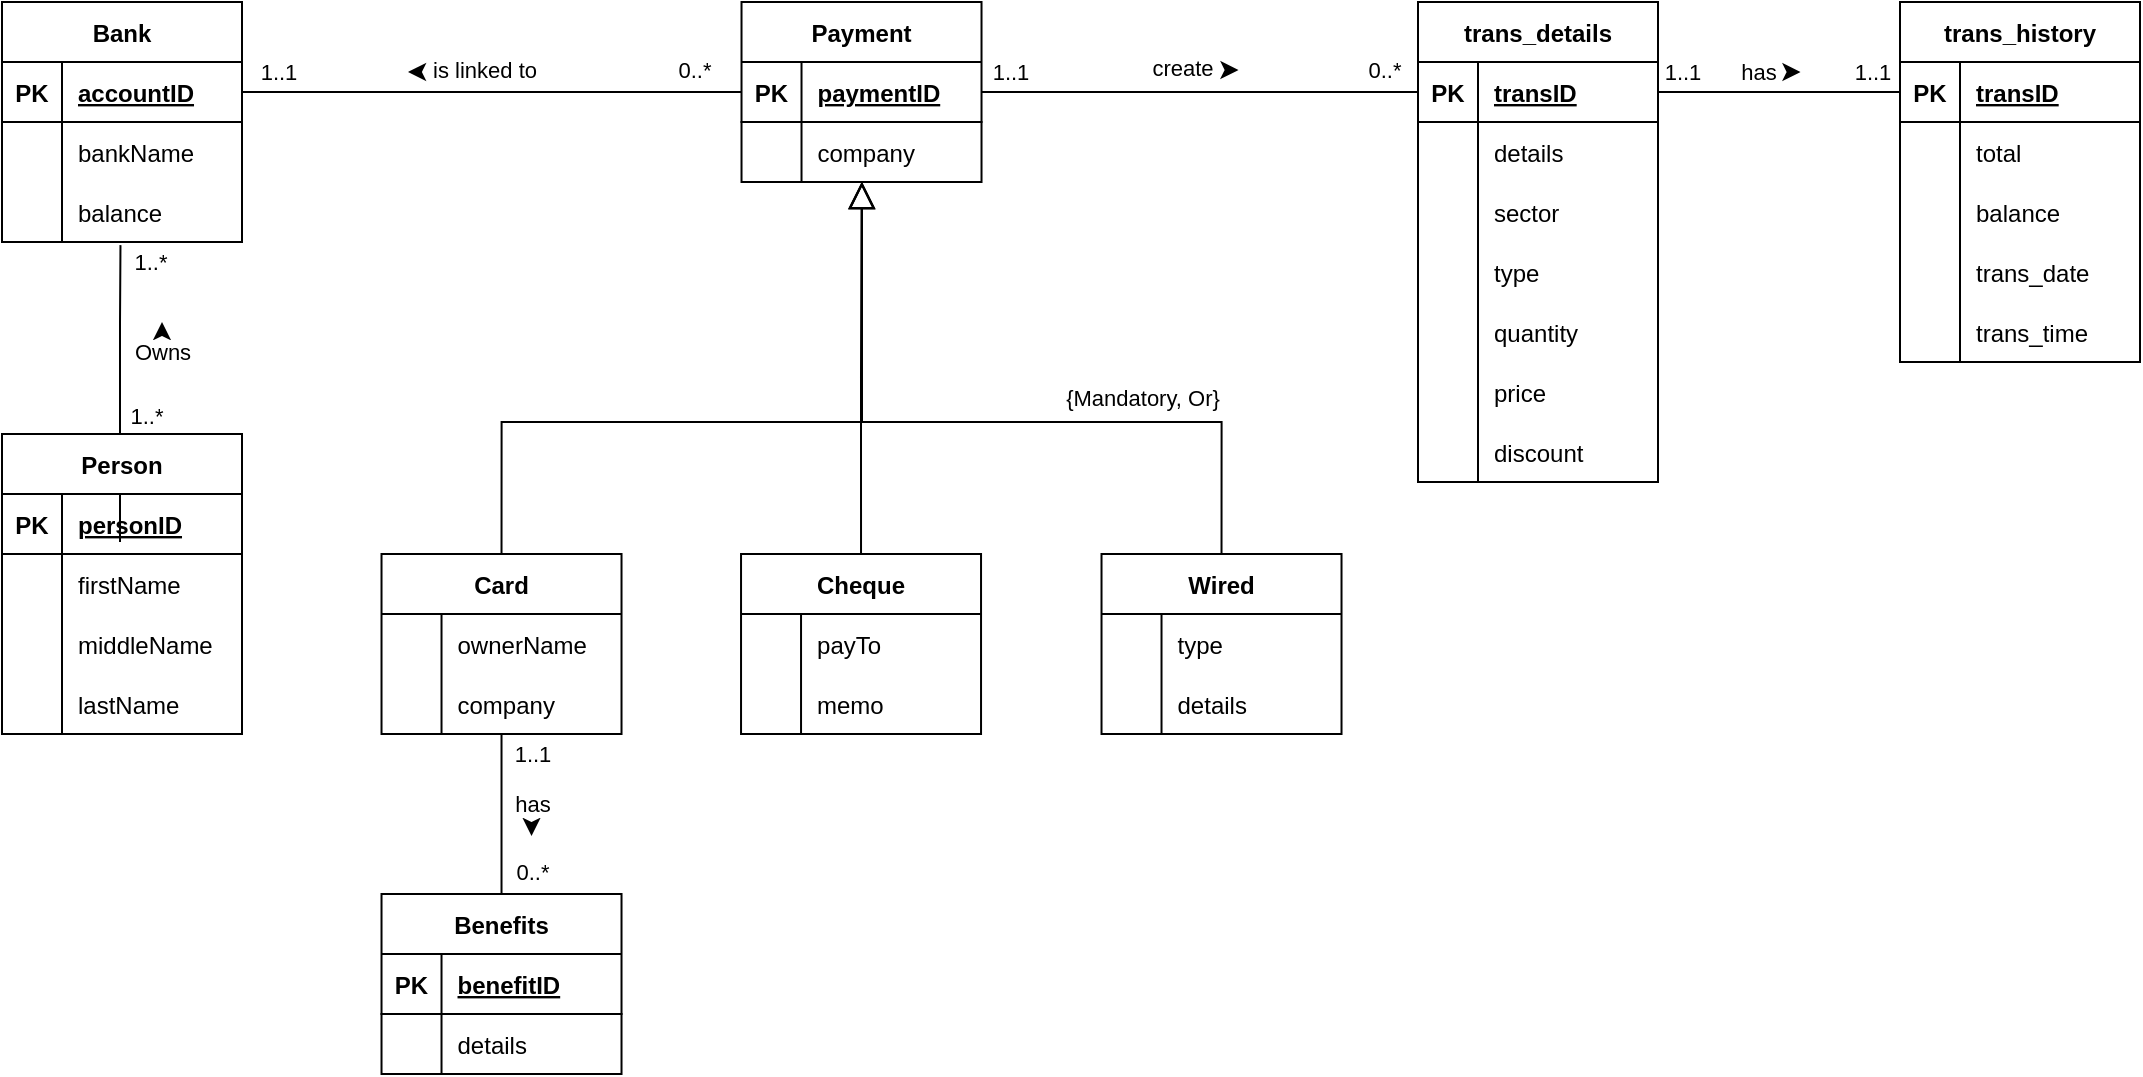 <mxfile version="17.1.3" type="github">
  <diagram id="Nlmq6yQDBUrC6AQjlyxF" name="Page-1">
    <mxGraphModel dx="863" dy="595" grid="1" gridSize="10" guides="1" tooltips="1" connect="1" arrows="1" fold="1" page="1" pageScale="1" pageWidth="1100" pageHeight="850" math="0" shadow="0">
      <root>
        <mxCell id="0" />
        <mxCell id="1" parent="0" />
        <mxCell id="BHj2Xlx6Hw89sGyenOAb-29" style="edgeStyle=orthogonalEdgeStyle;rounded=0;orthogonalLoop=1;jettySize=auto;html=1;entryX=0.502;entryY=1.052;entryDx=0;entryDy=0;endArrow=none;endFill=0;entryPerimeter=0;" edge="1" parent="1">
          <mxGeometry relative="1" as="geometry">
            <mxPoint x="119" y="330.0" as="sourcePoint" />
            <mxPoint x="119.24" y="181.56" as="targetPoint" />
            <Array as="points">
              <mxPoint x="119" y="220" />
              <mxPoint x="119" y="220" />
            </Array>
          </mxGeometry>
        </mxCell>
        <mxCell id="BHj2Xlx6Hw89sGyenOAb-33" value="1..*" style="edgeLabel;html=1;align=center;verticalAlign=middle;resizable=0;points=[];" vertex="1" connectable="0" parent="BHj2Xlx6Hw89sGyenOAb-29">
          <mxGeometry x="0.83" y="1" relative="1" as="geometry">
            <mxPoint x="16" y="-4" as="offset" />
          </mxGeometry>
        </mxCell>
        <mxCell id="BHj2Xlx6Hw89sGyenOAb-34" value="1..*" style="edgeLabel;html=1;align=center;verticalAlign=middle;resizable=0;points=[];" vertex="1" connectable="0" parent="BHj2Xlx6Hw89sGyenOAb-29">
          <mxGeometry x="-0.899" relative="1" as="geometry">
            <mxPoint x="13" y="-56" as="offset" />
          </mxGeometry>
        </mxCell>
        <mxCell id="BHj2Xlx6Hw89sGyenOAb-1" value="Person" style="shape=table;startSize=30;container=1;collapsible=1;childLayout=tableLayout;fixedRows=1;rowLines=0;fontStyle=1;align=center;resizeLast=1;" vertex="1" parent="1">
          <mxGeometry x="60" y="276" width="120" height="150" as="geometry" />
        </mxCell>
        <mxCell id="BHj2Xlx6Hw89sGyenOAb-2" value="" style="shape=tableRow;horizontal=0;startSize=0;swimlaneHead=0;swimlaneBody=0;fillColor=none;collapsible=0;dropTarget=0;points=[[0,0.5],[1,0.5]];portConstraint=eastwest;top=0;left=0;right=0;bottom=1;" vertex="1" parent="BHj2Xlx6Hw89sGyenOAb-1">
          <mxGeometry y="30" width="120" height="30" as="geometry" />
        </mxCell>
        <mxCell id="BHj2Xlx6Hw89sGyenOAb-3" value="PK" style="shape=partialRectangle;connectable=0;fillColor=none;top=0;left=0;bottom=0;right=0;fontStyle=1;overflow=hidden;" vertex="1" parent="BHj2Xlx6Hw89sGyenOAb-2">
          <mxGeometry width="30" height="30" as="geometry">
            <mxRectangle width="30" height="30" as="alternateBounds" />
          </mxGeometry>
        </mxCell>
        <mxCell id="BHj2Xlx6Hw89sGyenOAb-4" value="personID" style="shape=partialRectangle;connectable=0;fillColor=none;top=0;left=0;bottom=0;right=0;align=left;spacingLeft=6;fontStyle=5;overflow=hidden;" vertex="1" parent="BHj2Xlx6Hw89sGyenOAb-2">
          <mxGeometry x="30" width="90" height="30" as="geometry">
            <mxRectangle width="90" height="30" as="alternateBounds" />
          </mxGeometry>
        </mxCell>
        <mxCell id="BHj2Xlx6Hw89sGyenOAb-5" value="" style="shape=tableRow;horizontal=0;startSize=0;swimlaneHead=0;swimlaneBody=0;fillColor=none;collapsible=0;dropTarget=0;points=[[0,0.5],[1,0.5]];portConstraint=eastwest;top=0;left=0;right=0;bottom=0;" vertex="1" parent="BHj2Xlx6Hw89sGyenOAb-1">
          <mxGeometry y="60" width="120" height="30" as="geometry" />
        </mxCell>
        <mxCell id="BHj2Xlx6Hw89sGyenOAb-6" value="" style="shape=partialRectangle;connectable=0;fillColor=none;top=0;left=0;bottom=0;right=0;editable=1;overflow=hidden;" vertex="1" parent="BHj2Xlx6Hw89sGyenOAb-5">
          <mxGeometry width="30" height="30" as="geometry">
            <mxRectangle width="30" height="30" as="alternateBounds" />
          </mxGeometry>
        </mxCell>
        <mxCell id="BHj2Xlx6Hw89sGyenOAb-7" value="firstName" style="shape=partialRectangle;connectable=0;fillColor=none;top=0;left=0;bottom=0;right=0;align=left;spacingLeft=6;overflow=hidden;" vertex="1" parent="BHj2Xlx6Hw89sGyenOAb-5">
          <mxGeometry x="30" width="90" height="30" as="geometry">
            <mxRectangle width="90" height="30" as="alternateBounds" />
          </mxGeometry>
        </mxCell>
        <mxCell id="BHj2Xlx6Hw89sGyenOAb-8" value="" style="shape=tableRow;horizontal=0;startSize=0;swimlaneHead=0;swimlaneBody=0;fillColor=none;collapsible=0;dropTarget=0;points=[[0,0.5],[1,0.5]];portConstraint=eastwest;top=0;left=0;right=0;bottom=0;" vertex="1" parent="BHj2Xlx6Hw89sGyenOAb-1">
          <mxGeometry y="90" width="120" height="30" as="geometry" />
        </mxCell>
        <mxCell id="BHj2Xlx6Hw89sGyenOAb-9" value="" style="shape=partialRectangle;connectable=0;fillColor=none;top=0;left=0;bottom=0;right=0;editable=1;overflow=hidden;" vertex="1" parent="BHj2Xlx6Hw89sGyenOAb-8">
          <mxGeometry width="30" height="30" as="geometry">
            <mxRectangle width="30" height="30" as="alternateBounds" />
          </mxGeometry>
        </mxCell>
        <mxCell id="BHj2Xlx6Hw89sGyenOAb-10" value="middleName" style="shape=partialRectangle;connectable=0;fillColor=none;top=0;left=0;bottom=0;right=0;align=left;spacingLeft=6;overflow=hidden;" vertex="1" parent="BHj2Xlx6Hw89sGyenOAb-8">
          <mxGeometry x="30" width="90" height="30" as="geometry">
            <mxRectangle width="90" height="30" as="alternateBounds" />
          </mxGeometry>
        </mxCell>
        <mxCell id="BHj2Xlx6Hw89sGyenOAb-11" value="" style="shape=tableRow;horizontal=0;startSize=0;swimlaneHead=0;swimlaneBody=0;fillColor=none;collapsible=0;dropTarget=0;points=[[0,0.5],[1,0.5]];portConstraint=eastwest;top=0;left=0;right=0;bottom=0;" vertex="1" parent="BHj2Xlx6Hw89sGyenOAb-1">
          <mxGeometry y="120" width="120" height="30" as="geometry" />
        </mxCell>
        <mxCell id="BHj2Xlx6Hw89sGyenOAb-12" value="" style="shape=partialRectangle;connectable=0;fillColor=none;top=0;left=0;bottom=0;right=0;editable=1;overflow=hidden;" vertex="1" parent="BHj2Xlx6Hw89sGyenOAb-11">
          <mxGeometry width="30" height="30" as="geometry">
            <mxRectangle width="30" height="30" as="alternateBounds" />
          </mxGeometry>
        </mxCell>
        <mxCell id="BHj2Xlx6Hw89sGyenOAb-13" value="lastName" style="shape=partialRectangle;connectable=0;fillColor=none;top=0;left=0;bottom=0;right=0;align=left;spacingLeft=6;overflow=hidden;" vertex="1" parent="BHj2Xlx6Hw89sGyenOAb-11">
          <mxGeometry x="30" width="90" height="30" as="geometry">
            <mxRectangle width="90" height="30" as="alternateBounds" />
          </mxGeometry>
        </mxCell>
        <mxCell id="BHj2Xlx6Hw89sGyenOAb-14" value="Bank" style="shape=table;startSize=30;container=1;collapsible=1;childLayout=tableLayout;fixedRows=1;rowLines=0;fontStyle=1;align=center;resizeLast=1;" vertex="1" parent="1">
          <mxGeometry x="60" y="60" width="120" height="120" as="geometry" />
        </mxCell>
        <mxCell id="BHj2Xlx6Hw89sGyenOAb-15" value="" style="shape=tableRow;horizontal=0;startSize=0;swimlaneHead=0;swimlaneBody=0;fillColor=none;collapsible=0;dropTarget=0;points=[[0,0.5],[1,0.5]];portConstraint=eastwest;top=0;left=0;right=0;bottom=1;" vertex="1" parent="BHj2Xlx6Hw89sGyenOAb-14">
          <mxGeometry y="30" width="120" height="30" as="geometry" />
        </mxCell>
        <mxCell id="BHj2Xlx6Hw89sGyenOAb-16" value="PK" style="shape=partialRectangle;connectable=0;fillColor=none;top=0;left=0;bottom=0;right=0;fontStyle=1;overflow=hidden;" vertex="1" parent="BHj2Xlx6Hw89sGyenOAb-15">
          <mxGeometry width="30" height="30" as="geometry">
            <mxRectangle width="30" height="30" as="alternateBounds" />
          </mxGeometry>
        </mxCell>
        <mxCell id="BHj2Xlx6Hw89sGyenOAb-17" value="accountID" style="shape=partialRectangle;connectable=0;fillColor=none;top=0;left=0;bottom=0;right=0;align=left;spacingLeft=6;fontStyle=5;overflow=hidden;" vertex="1" parent="BHj2Xlx6Hw89sGyenOAb-15">
          <mxGeometry x="30" width="90" height="30" as="geometry">
            <mxRectangle width="90" height="30" as="alternateBounds" />
          </mxGeometry>
        </mxCell>
        <mxCell id="BHj2Xlx6Hw89sGyenOAb-18" value="" style="shape=tableRow;horizontal=0;startSize=0;swimlaneHead=0;swimlaneBody=0;fillColor=none;collapsible=0;dropTarget=0;points=[[0,0.5],[1,0.5]];portConstraint=eastwest;top=0;left=0;right=0;bottom=0;" vertex="1" parent="BHj2Xlx6Hw89sGyenOAb-14">
          <mxGeometry y="60" width="120" height="30" as="geometry" />
        </mxCell>
        <mxCell id="BHj2Xlx6Hw89sGyenOAb-19" value="" style="shape=partialRectangle;connectable=0;fillColor=none;top=0;left=0;bottom=0;right=0;editable=1;overflow=hidden;" vertex="1" parent="BHj2Xlx6Hw89sGyenOAb-18">
          <mxGeometry width="30" height="30" as="geometry">
            <mxRectangle width="30" height="30" as="alternateBounds" />
          </mxGeometry>
        </mxCell>
        <mxCell id="BHj2Xlx6Hw89sGyenOAb-20" value="bankName" style="shape=partialRectangle;connectable=0;fillColor=none;top=0;left=0;bottom=0;right=0;align=left;spacingLeft=6;overflow=hidden;" vertex="1" parent="BHj2Xlx6Hw89sGyenOAb-18">
          <mxGeometry x="30" width="90" height="30" as="geometry">
            <mxRectangle width="90" height="30" as="alternateBounds" />
          </mxGeometry>
        </mxCell>
        <mxCell id="BHj2Xlx6Hw89sGyenOAb-21" value="" style="shape=tableRow;horizontal=0;startSize=0;swimlaneHead=0;swimlaneBody=0;fillColor=none;collapsible=0;dropTarget=0;points=[[0,0.5],[1,0.5]];portConstraint=eastwest;top=0;left=0;right=0;bottom=0;" vertex="1" parent="BHj2Xlx6Hw89sGyenOAb-14">
          <mxGeometry y="90" width="120" height="30" as="geometry" />
        </mxCell>
        <mxCell id="BHj2Xlx6Hw89sGyenOAb-22" value="" style="shape=partialRectangle;connectable=0;fillColor=none;top=0;left=0;bottom=0;right=0;editable=1;overflow=hidden;" vertex="1" parent="BHj2Xlx6Hw89sGyenOAb-21">
          <mxGeometry width="30" height="30" as="geometry">
            <mxRectangle width="30" height="30" as="alternateBounds" />
          </mxGeometry>
        </mxCell>
        <mxCell id="BHj2Xlx6Hw89sGyenOAb-23" value="balance" style="shape=partialRectangle;connectable=0;fillColor=none;top=0;left=0;bottom=0;right=0;align=left;spacingLeft=6;overflow=hidden;" vertex="1" parent="BHj2Xlx6Hw89sGyenOAb-21">
          <mxGeometry x="30" width="90" height="30" as="geometry">
            <mxRectangle width="90" height="30" as="alternateBounds" />
          </mxGeometry>
        </mxCell>
        <mxCell id="BHj2Xlx6Hw89sGyenOAb-30" style="edgeStyle=orthogonalEdgeStyle;rounded=0;orthogonalLoop=1;jettySize=auto;html=1;endArrow=classic;endFill=1;startSize=5;" edge="1" parent="1">
          <mxGeometry relative="1" as="geometry">
            <mxPoint x="140" y="226" as="sourcePoint" />
            <mxPoint x="140" y="220" as="targetPoint" />
            <Array as="points">
              <mxPoint x="140" y="220" />
              <mxPoint x="140" y="220" />
            </Array>
          </mxGeometry>
        </mxCell>
        <mxCell id="BHj2Xlx6Hw89sGyenOAb-32" value="Owns" style="edgeLabel;html=1;align=center;verticalAlign=middle;resizable=0;points=[];" vertex="1" connectable="0" parent="BHj2Xlx6Hw89sGyenOAb-30">
          <mxGeometry x="-1" relative="1" as="geometry">
            <mxPoint y="9" as="offset" />
          </mxGeometry>
        </mxCell>
        <mxCell id="BHj2Xlx6Hw89sGyenOAb-35" value="Payment" style="shape=table;startSize=30;container=1;collapsible=1;childLayout=tableLayout;fixedRows=1;rowLines=0;fontStyle=1;align=center;resizeLast=1;" vertex="1" parent="1">
          <mxGeometry x="429.76" y="60" width="120" height="90" as="geometry" />
        </mxCell>
        <mxCell id="BHj2Xlx6Hw89sGyenOAb-36" value="" style="shape=tableRow;horizontal=0;startSize=0;swimlaneHead=0;swimlaneBody=0;fillColor=none;collapsible=0;dropTarget=0;points=[[0,0.5],[1,0.5]];portConstraint=eastwest;top=0;left=0;right=0;bottom=1;" vertex="1" parent="BHj2Xlx6Hw89sGyenOAb-35">
          <mxGeometry y="30" width="120" height="30" as="geometry" />
        </mxCell>
        <mxCell id="BHj2Xlx6Hw89sGyenOAb-37" value="PK" style="shape=partialRectangle;connectable=0;fillColor=none;top=0;left=0;bottom=0;right=0;fontStyle=1;overflow=hidden;" vertex="1" parent="BHj2Xlx6Hw89sGyenOAb-36">
          <mxGeometry width="30" height="30" as="geometry">
            <mxRectangle width="30" height="30" as="alternateBounds" />
          </mxGeometry>
        </mxCell>
        <mxCell id="BHj2Xlx6Hw89sGyenOAb-38" value="paymentID" style="shape=partialRectangle;connectable=0;fillColor=none;top=0;left=0;bottom=0;right=0;align=left;spacingLeft=6;fontStyle=5;overflow=hidden;" vertex="1" parent="BHj2Xlx6Hw89sGyenOAb-36">
          <mxGeometry x="30" width="90" height="30" as="geometry">
            <mxRectangle width="90" height="30" as="alternateBounds" />
          </mxGeometry>
        </mxCell>
        <mxCell id="BHj2Xlx6Hw89sGyenOAb-39" value="" style="shape=tableRow;horizontal=0;startSize=0;swimlaneHead=0;swimlaneBody=0;fillColor=none;collapsible=0;dropTarget=0;points=[[0,0.5],[1,0.5]];portConstraint=eastwest;top=0;left=0;right=0;bottom=0;" vertex="1" parent="BHj2Xlx6Hw89sGyenOAb-35">
          <mxGeometry y="60" width="120" height="30" as="geometry" />
        </mxCell>
        <mxCell id="BHj2Xlx6Hw89sGyenOAb-40" value="" style="shape=partialRectangle;connectable=0;fillColor=none;top=0;left=0;bottom=0;right=0;editable=1;overflow=hidden;" vertex="1" parent="BHj2Xlx6Hw89sGyenOAb-39">
          <mxGeometry width="30" height="30" as="geometry">
            <mxRectangle width="30" height="30" as="alternateBounds" />
          </mxGeometry>
        </mxCell>
        <mxCell id="BHj2Xlx6Hw89sGyenOAb-41" value="company" style="shape=partialRectangle;connectable=0;fillColor=none;top=0;left=0;bottom=0;right=0;align=left;spacingLeft=6;overflow=hidden;" vertex="1" parent="BHj2Xlx6Hw89sGyenOAb-39">
          <mxGeometry x="30" width="90" height="30" as="geometry">
            <mxRectangle width="90" height="30" as="alternateBounds" />
          </mxGeometry>
        </mxCell>
        <mxCell id="BHj2Xlx6Hw89sGyenOAb-147" style="edgeStyle=orthogonalEdgeStyle;rounded=0;orthogonalLoop=1;jettySize=auto;html=1;exitX=0.5;exitY=0;exitDx=0;exitDy=0;startArrow=none;startFill=0;endArrow=block;endFill=0;startSize=13;endSize=11;" edge="1" parent="1" source="BHj2Xlx6Hw89sGyenOAb-45">
          <mxGeometry relative="1" as="geometry">
            <mxPoint x="490" y="150" as="targetPoint" />
            <Array as="points">
              <mxPoint x="310" y="270" />
              <mxPoint x="490" y="270" />
            </Array>
          </mxGeometry>
        </mxCell>
        <mxCell id="BHj2Xlx6Hw89sGyenOAb-45" value="Card" style="shape=table;startSize=30;container=1;collapsible=1;childLayout=tableLayout;fixedRows=1;rowLines=0;fontStyle=1;align=center;resizeLast=1;" vertex="1" parent="1">
          <mxGeometry x="249.76" y="336" width="120" height="90" as="geometry" />
        </mxCell>
        <mxCell id="BHj2Xlx6Hw89sGyenOAb-58" style="shape=tableRow;horizontal=0;startSize=0;swimlaneHead=0;swimlaneBody=0;fillColor=none;collapsible=0;dropTarget=0;points=[[0,0.5],[1,0.5]];portConstraint=eastwest;top=0;left=0;right=0;bottom=0;" vertex="1" parent="BHj2Xlx6Hw89sGyenOAb-45">
          <mxGeometry y="30" width="120" height="30" as="geometry" />
        </mxCell>
        <mxCell id="BHj2Xlx6Hw89sGyenOAb-59" style="shape=partialRectangle;connectable=0;fillColor=none;top=0;left=0;bottom=0;right=0;editable=1;overflow=hidden;" vertex="1" parent="BHj2Xlx6Hw89sGyenOAb-58">
          <mxGeometry width="30" height="30" as="geometry">
            <mxRectangle width="30" height="30" as="alternateBounds" />
          </mxGeometry>
        </mxCell>
        <mxCell id="BHj2Xlx6Hw89sGyenOAb-60" value="ownerName" style="shape=partialRectangle;connectable=0;fillColor=none;top=0;left=0;bottom=0;right=0;align=left;spacingLeft=6;overflow=hidden;" vertex="1" parent="BHj2Xlx6Hw89sGyenOAb-58">
          <mxGeometry x="30" width="90" height="30" as="geometry">
            <mxRectangle width="90" height="30" as="alternateBounds" />
          </mxGeometry>
        </mxCell>
        <mxCell id="BHj2Xlx6Hw89sGyenOAb-49" value="" style="shape=tableRow;horizontal=0;startSize=0;swimlaneHead=0;swimlaneBody=0;fillColor=none;collapsible=0;dropTarget=0;points=[[0,0.5],[1,0.5]];portConstraint=eastwest;top=0;left=0;right=0;bottom=0;" vertex="1" parent="BHj2Xlx6Hw89sGyenOAb-45">
          <mxGeometry y="60" width="120" height="30" as="geometry" />
        </mxCell>
        <mxCell id="BHj2Xlx6Hw89sGyenOAb-50" value="" style="shape=partialRectangle;connectable=0;fillColor=none;top=0;left=0;bottom=0;right=0;editable=1;overflow=hidden;" vertex="1" parent="BHj2Xlx6Hw89sGyenOAb-49">
          <mxGeometry width="30" height="30" as="geometry">
            <mxRectangle width="30" height="30" as="alternateBounds" />
          </mxGeometry>
        </mxCell>
        <mxCell id="BHj2Xlx6Hw89sGyenOAb-51" value="company" style="shape=partialRectangle;connectable=0;fillColor=none;top=0;left=0;bottom=0;right=0;align=left;spacingLeft=6;overflow=hidden;" vertex="1" parent="BHj2Xlx6Hw89sGyenOAb-49">
          <mxGeometry x="30" width="90" height="30" as="geometry">
            <mxRectangle width="90" height="30" as="alternateBounds" />
          </mxGeometry>
        </mxCell>
        <mxCell id="BHj2Xlx6Hw89sGyenOAb-131" style="edgeStyle=orthogonalEdgeStyle;rounded=0;orthogonalLoop=1;jettySize=auto;html=1;endArrow=none;endFill=0;startSize=5;" edge="1" parent="1" source="BHj2Xlx6Hw89sGyenOAb-61" target="BHj2Xlx6Hw89sGyenOAb-45">
          <mxGeometry relative="1" as="geometry" />
        </mxCell>
        <mxCell id="BHj2Xlx6Hw89sGyenOAb-133" value="1..1" style="edgeLabel;html=1;align=center;verticalAlign=middle;resizable=0;points=[];" vertex="1" connectable="0" parent="BHj2Xlx6Hw89sGyenOAb-131">
          <mxGeometry x="0.814" y="-2" relative="1" as="geometry">
            <mxPoint x="13" y="2" as="offset" />
          </mxGeometry>
        </mxCell>
        <mxCell id="BHj2Xlx6Hw89sGyenOAb-134" value="0..*" style="edgeLabel;html=1;align=center;verticalAlign=middle;resizable=0;points=[];" vertex="1" connectable="0" parent="BHj2Xlx6Hw89sGyenOAb-131">
          <mxGeometry x="-0.732" relative="1" as="geometry">
            <mxPoint x="15" y="-1" as="offset" />
          </mxGeometry>
        </mxCell>
        <mxCell id="BHj2Xlx6Hw89sGyenOAb-61" value="Benefits" style="shape=table;startSize=30;container=1;collapsible=1;childLayout=tableLayout;fixedRows=1;rowLines=0;fontStyle=1;align=center;resizeLast=1;" vertex="1" parent="1">
          <mxGeometry x="249.76" y="506" width="120" height="90" as="geometry" />
        </mxCell>
        <mxCell id="BHj2Xlx6Hw89sGyenOAb-62" value="" style="shape=tableRow;horizontal=0;startSize=0;swimlaneHead=0;swimlaneBody=0;fillColor=none;collapsible=0;dropTarget=0;points=[[0,0.5],[1,0.5]];portConstraint=eastwest;top=0;left=0;right=0;bottom=1;" vertex="1" parent="BHj2Xlx6Hw89sGyenOAb-61">
          <mxGeometry y="30" width="120" height="30" as="geometry" />
        </mxCell>
        <mxCell id="BHj2Xlx6Hw89sGyenOAb-63" value="PK" style="shape=partialRectangle;connectable=0;fillColor=none;top=0;left=0;bottom=0;right=0;fontStyle=1;overflow=hidden;" vertex="1" parent="BHj2Xlx6Hw89sGyenOAb-62">
          <mxGeometry width="30" height="30" as="geometry">
            <mxRectangle width="30" height="30" as="alternateBounds" />
          </mxGeometry>
        </mxCell>
        <mxCell id="BHj2Xlx6Hw89sGyenOAb-64" value="benefitID" style="shape=partialRectangle;connectable=0;fillColor=none;top=0;left=0;bottom=0;right=0;align=left;spacingLeft=6;fontStyle=5;overflow=hidden;" vertex="1" parent="BHj2Xlx6Hw89sGyenOAb-62">
          <mxGeometry x="30" width="90" height="30" as="geometry">
            <mxRectangle width="90" height="30" as="alternateBounds" />
          </mxGeometry>
        </mxCell>
        <mxCell id="BHj2Xlx6Hw89sGyenOAb-65" value="" style="shape=tableRow;horizontal=0;startSize=0;swimlaneHead=0;swimlaneBody=0;fillColor=none;collapsible=0;dropTarget=0;points=[[0,0.5],[1,0.5]];portConstraint=eastwest;top=0;left=0;right=0;bottom=0;" vertex="1" parent="BHj2Xlx6Hw89sGyenOAb-61">
          <mxGeometry y="60" width="120" height="30" as="geometry" />
        </mxCell>
        <mxCell id="BHj2Xlx6Hw89sGyenOAb-66" value="" style="shape=partialRectangle;connectable=0;fillColor=none;top=0;left=0;bottom=0;right=0;editable=1;overflow=hidden;" vertex="1" parent="BHj2Xlx6Hw89sGyenOAb-65">
          <mxGeometry width="30" height="30" as="geometry">
            <mxRectangle width="30" height="30" as="alternateBounds" />
          </mxGeometry>
        </mxCell>
        <mxCell id="BHj2Xlx6Hw89sGyenOAb-67" value="details" style="shape=partialRectangle;connectable=0;fillColor=none;top=0;left=0;bottom=0;right=0;align=left;spacingLeft=6;overflow=hidden;" vertex="1" parent="BHj2Xlx6Hw89sGyenOAb-65">
          <mxGeometry x="30" width="90" height="30" as="geometry">
            <mxRectangle width="90" height="30" as="alternateBounds" />
          </mxGeometry>
        </mxCell>
        <mxCell id="BHj2Xlx6Hw89sGyenOAb-68" value="trans_details" style="shape=table;startSize=30;container=1;collapsible=1;childLayout=tableLayout;fixedRows=1;rowLines=0;fontStyle=1;align=center;resizeLast=1;" vertex="1" parent="1">
          <mxGeometry x="768" y="60" width="120" height="240" as="geometry" />
        </mxCell>
        <mxCell id="BHj2Xlx6Hw89sGyenOAb-69" value="" style="shape=tableRow;horizontal=0;startSize=0;swimlaneHead=0;swimlaneBody=0;fillColor=none;collapsible=0;dropTarget=0;points=[[0,0.5],[1,0.5]];portConstraint=eastwest;top=0;left=0;right=0;bottom=1;" vertex="1" parent="BHj2Xlx6Hw89sGyenOAb-68">
          <mxGeometry y="30" width="120" height="30" as="geometry" />
        </mxCell>
        <mxCell id="BHj2Xlx6Hw89sGyenOAb-70" value="PK" style="shape=partialRectangle;connectable=0;fillColor=none;top=0;left=0;bottom=0;right=0;fontStyle=1;overflow=hidden;" vertex="1" parent="BHj2Xlx6Hw89sGyenOAb-69">
          <mxGeometry width="30" height="30" as="geometry">
            <mxRectangle width="30" height="30" as="alternateBounds" />
          </mxGeometry>
        </mxCell>
        <mxCell id="BHj2Xlx6Hw89sGyenOAb-71" value="transID" style="shape=partialRectangle;connectable=0;fillColor=none;top=0;left=0;bottom=0;right=0;align=left;spacingLeft=6;fontStyle=5;overflow=hidden;" vertex="1" parent="BHj2Xlx6Hw89sGyenOAb-69">
          <mxGeometry x="30" width="90" height="30" as="geometry">
            <mxRectangle width="90" height="30" as="alternateBounds" />
          </mxGeometry>
        </mxCell>
        <mxCell id="BHj2Xlx6Hw89sGyenOAb-72" value="" style="shape=tableRow;horizontal=0;startSize=0;swimlaneHead=0;swimlaneBody=0;fillColor=none;collapsible=0;dropTarget=0;points=[[0,0.5],[1,0.5]];portConstraint=eastwest;top=0;left=0;right=0;bottom=0;" vertex="1" parent="BHj2Xlx6Hw89sGyenOAb-68">
          <mxGeometry y="60" width="120" height="30" as="geometry" />
        </mxCell>
        <mxCell id="BHj2Xlx6Hw89sGyenOAb-73" value="" style="shape=partialRectangle;connectable=0;fillColor=none;top=0;left=0;bottom=0;right=0;editable=1;overflow=hidden;" vertex="1" parent="BHj2Xlx6Hw89sGyenOAb-72">
          <mxGeometry width="30" height="30" as="geometry">
            <mxRectangle width="30" height="30" as="alternateBounds" />
          </mxGeometry>
        </mxCell>
        <mxCell id="BHj2Xlx6Hw89sGyenOAb-74" value="details" style="shape=partialRectangle;connectable=0;fillColor=none;top=0;left=0;bottom=0;right=0;align=left;spacingLeft=6;overflow=hidden;" vertex="1" parent="BHj2Xlx6Hw89sGyenOAb-72">
          <mxGeometry x="30" width="90" height="30" as="geometry">
            <mxRectangle width="90" height="30" as="alternateBounds" />
          </mxGeometry>
        </mxCell>
        <mxCell id="BHj2Xlx6Hw89sGyenOAb-75" style="shape=tableRow;horizontal=0;startSize=0;swimlaneHead=0;swimlaneBody=0;fillColor=none;collapsible=0;dropTarget=0;points=[[0,0.5],[1,0.5]];portConstraint=eastwest;top=0;left=0;right=0;bottom=0;" vertex="1" parent="BHj2Xlx6Hw89sGyenOAb-68">
          <mxGeometry y="90" width="120" height="30" as="geometry" />
        </mxCell>
        <mxCell id="BHj2Xlx6Hw89sGyenOAb-76" style="shape=partialRectangle;connectable=0;fillColor=none;top=0;left=0;bottom=0;right=0;editable=1;overflow=hidden;" vertex="1" parent="BHj2Xlx6Hw89sGyenOAb-75">
          <mxGeometry width="30" height="30" as="geometry">
            <mxRectangle width="30" height="30" as="alternateBounds" />
          </mxGeometry>
        </mxCell>
        <mxCell id="BHj2Xlx6Hw89sGyenOAb-77" value="sector" style="shape=partialRectangle;connectable=0;fillColor=none;top=0;left=0;bottom=0;right=0;align=left;spacingLeft=6;overflow=hidden;" vertex="1" parent="BHj2Xlx6Hw89sGyenOAb-75">
          <mxGeometry x="30" width="90" height="30" as="geometry">
            <mxRectangle width="90" height="30" as="alternateBounds" />
          </mxGeometry>
        </mxCell>
        <mxCell id="BHj2Xlx6Hw89sGyenOAb-78" style="shape=tableRow;horizontal=0;startSize=0;swimlaneHead=0;swimlaneBody=0;fillColor=none;collapsible=0;dropTarget=0;points=[[0,0.5],[1,0.5]];portConstraint=eastwest;top=0;left=0;right=0;bottom=0;" vertex="1" parent="BHj2Xlx6Hw89sGyenOAb-68">
          <mxGeometry y="120" width="120" height="30" as="geometry" />
        </mxCell>
        <mxCell id="BHj2Xlx6Hw89sGyenOAb-79" style="shape=partialRectangle;connectable=0;fillColor=none;top=0;left=0;bottom=0;right=0;editable=1;overflow=hidden;" vertex="1" parent="BHj2Xlx6Hw89sGyenOAb-78">
          <mxGeometry width="30" height="30" as="geometry">
            <mxRectangle width="30" height="30" as="alternateBounds" />
          </mxGeometry>
        </mxCell>
        <mxCell id="BHj2Xlx6Hw89sGyenOAb-80" value="type" style="shape=partialRectangle;connectable=0;fillColor=none;top=0;left=0;bottom=0;right=0;align=left;spacingLeft=6;overflow=hidden;" vertex="1" parent="BHj2Xlx6Hw89sGyenOAb-78">
          <mxGeometry x="30" width="90" height="30" as="geometry">
            <mxRectangle width="90" height="30" as="alternateBounds" />
          </mxGeometry>
        </mxCell>
        <mxCell id="BHj2Xlx6Hw89sGyenOAb-81" style="shape=tableRow;horizontal=0;startSize=0;swimlaneHead=0;swimlaneBody=0;fillColor=none;collapsible=0;dropTarget=0;points=[[0,0.5],[1,0.5]];portConstraint=eastwest;top=0;left=0;right=0;bottom=0;" vertex="1" parent="BHj2Xlx6Hw89sGyenOAb-68">
          <mxGeometry y="150" width="120" height="30" as="geometry" />
        </mxCell>
        <mxCell id="BHj2Xlx6Hw89sGyenOAb-82" style="shape=partialRectangle;connectable=0;fillColor=none;top=0;left=0;bottom=0;right=0;editable=1;overflow=hidden;" vertex="1" parent="BHj2Xlx6Hw89sGyenOAb-81">
          <mxGeometry width="30" height="30" as="geometry">
            <mxRectangle width="30" height="30" as="alternateBounds" />
          </mxGeometry>
        </mxCell>
        <mxCell id="BHj2Xlx6Hw89sGyenOAb-83" value="quantity" style="shape=partialRectangle;connectable=0;fillColor=none;top=0;left=0;bottom=0;right=0;align=left;spacingLeft=6;overflow=hidden;" vertex="1" parent="BHj2Xlx6Hw89sGyenOAb-81">
          <mxGeometry x="30" width="90" height="30" as="geometry">
            <mxRectangle width="90" height="30" as="alternateBounds" />
          </mxGeometry>
        </mxCell>
        <mxCell id="BHj2Xlx6Hw89sGyenOAb-84" style="shape=tableRow;horizontal=0;startSize=0;swimlaneHead=0;swimlaneBody=0;fillColor=none;collapsible=0;dropTarget=0;points=[[0,0.5],[1,0.5]];portConstraint=eastwest;top=0;left=0;right=0;bottom=0;" vertex="1" parent="BHj2Xlx6Hw89sGyenOAb-68">
          <mxGeometry y="180" width="120" height="30" as="geometry" />
        </mxCell>
        <mxCell id="BHj2Xlx6Hw89sGyenOAb-85" style="shape=partialRectangle;connectable=0;fillColor=none;top=0;left=0;bottom=0;right=0;editable=1;overflow=hidden;" vertex="1" parent="BHj2Xlx6Hw89sGyenOAb-84">
          <mxGeometry width="30" height="30" as="geometry">
            <mxRectangle width="30" height="30" as="alternateBounds" />
          </mxGeometry>
        </mxCell>
        <mxCell id="BHj2Xlx6Hw89sGyenOAb-86" value="price" style="shape=partialRectangle;connectable=0;fillColor=none;top=0;left=0;bottom=0;right=0;align=left;spacingLeft=6;overflow=hidden;" vertex="1" parent="BHj2Xlx6Hw89sGyenOAb-84">
          <mxGeometry x="30" width="90" height="30" as="geometry">
            <mxRectangle width="90" height="30" as="alternateBounds" />
          </mxGeometry>
        </mxCell>
        <mxCell id="BHj2Xlx6Hw89sGyenOAb-87" style="shape=tableRow;horizontal=0;startSize=0;swimlaneHead=0;swimlaneBody=0;fillColor=none;collapsible=0;dropTarget=0;points=[[0,0.5],[1,0.5]];portConstraint=eastwest;top=0;left=0;right=0;bottom=0;" vertex="1" parent="BHj2Xlx6Hw89sGyenOAb-68">
          <mxGeometry y="210" width="120" height="30" as="geometry" />
        </mxCell>
        <mxCell id="BHj2Xlx6Hw89sGyenOAb-88" style="shape=partialRectangle;connectable=0;fillColor=none;top=0;left=0;bottom=0;right=0;editable=1;overflow=hidden;" vertex="1" parent="BHj2Xlx6Hw89sGyenOAb-87">
          <mxGeometry width="30" height="30" as="geometry">
            <mxRectangle width="30" height="30" as="alternateBounds" />
          </mxGeometry>
        </mxCell>
        <mxCell id="BHj2Xlx6Hw89sGyenOAb-89" value="discount" style="shape=partialRectangle;connectable=0;fillColor=none;top=0;left=0;bottom=0;right=0;align=left;spacingLeft=6;overflow=hidden;" vertex="1" parent="BHj2Xlx6Hw89sGyenOAb-87">
          <mxGeometry x="30" width="90" height="30" as="geometry">
            <mxRectangle width="90" height="30" as="alternateBounds" />
          </mxGeometry>
        </mxCell>
        <mxCell id="BHj2Xlx6Hw89sGyenOAb-92" value="trans_history" style="shape=table;startSize=30;container=1;collapsible=1;childLayout=tableLayout;fixedRows=1;rowLines=0;fontStyle=1;align=center;resizeLast=1;" vertex="1" parent="1">
          <mxGeometry x="1009" y="60" width="120" height="180" as="geometry" />
        </mxCell>
        <mxCell id="BHj2Xlx6Hw89sGyenOAb-93" value="" style="shape=tableRow;horizontal=0;startSize=0;swimlaneHead=0;swimlaneBody=0;fillColor=none;collapsible=0;dropTarget=0;points=[[0,0.5],[1,0.5]];portConstraint=eastwest;top=0;left=0;right=0;bottom=1;" vertex="1" parent="BHj2Xlx6Hw89sGyenOAb-92">
          <mxGeometry y="30" width="120" height="30" as="geometry" />
        </mxCell>
        <mxCell id="BHj2Xlx6Hw89sGyenOAb-94" value="PK" style="shape=partialRectangle;connectable=0;fillColor=none;top=0;left=0;bottom=0;right=0;fontStyle=1;overflow=hidden;" vertex="1" parent="BHj2Xlx6Hw89sGyenOAb-93">
          <mxGeometry width="30" height="30" as="geometry">
            <mxRectangle width="30" height="30" as="alternateBounds" />
          </mxGeometry>
        </mxCell>
        <mxCell id="BHj2Xlx6Hw89sGyenOAb-95" value="transID" style="shape=partialRectangle;connectable=0;fillColor=none;top=0;left=0;bottom=0;right=0;align=left;spacingLeft=6;fontStyle=5;overflow=hidden;" vertex="1" parent="BHj2Xlx6Hw89sGyenOAb-93">
          <mxGeometry x="30" width="90" height="30" as="geometry">
            <mxRectangle width="90" height="30" as="alternateBounds" />
          </mxGeometry>
        </mxCell>
        <mxCell id="BHj2Xlx6Hw89sGyenOAb-96" value="" style="shape=tableRow;horizontal=0;startSize=0;swimlaneHead=0;swimlaneBody=0;fillColor=none;collapsible=0;dropTarget=0;points=[[0,0.5],[1,0.5]];portConstraint=eastwest;top=0;left=0;right=0;bottom=0;" vertex="1" parent="BHj2Xlx6Hw89sGyenOAb-92">
          <mxGeometry y="60" width="120" height="30" as="geometry" />
        </mxCell>
        <mxCell id="BHj2Xlx6Hw89sGyenOAb-97" value="" style="shape=partialRectangle;connectable=0;fillColor=none;top=0;left=0;bottom=0;right=0;editable=1;overflow=hidden;" vertex="1" parent="BHj2Xlx6Hw89sGyenOAb-96">
          <mxGeometry width="30" height="30" as="geometry">
            <mxRectangle width="30" height="30" as="alternateBounds" />
          </mxGeometry>
        </mxCell>
        <mxCell id="BHj2Xlx6Hw89sGyenOAb-98" value="total" style="shape=partialRectangle;connectable=0;fillColor=none;top=0;left=0;bottom=0;right=0;align=left;spacingLeft=6;overflow=hidden;" vertex="1" parent="BHj2Xlx6Hw89sGyenOAb-96">
          <mxGeometry x="30" width="90" height="30" as="geometry">
            <mxRectangle width="90" height="30" as="alternateBounds" />
          </mxGeometry>
        </mxCell>
        <mxCell id="BHj2Xlx6Hw89sGyenOAb-99" style="shape=tableRow;horizontal=0;startSize=0;swimlaneHead=0;swimlaneBody=0;fillColor=none;collapsible=0;dropTarget=0;points=[[0,0.5],[1,0.5]];portConstraint=eastwest;top=0;left=0;right=0;bottom=0;" vertex="1" parent="BHj2Xlx6Hw89sGyenOAb-92">
          <mxGeometry y="90" width="120" height="30" as="geometry" />
        </mxCell>
        <mxCell id="BHj2Xlx6Hw89sGyenOAb-100" style="shape=partialRectangle;connectable=0;fillColor=none;top=0;left=0;bottom=0;right=0;editable=1;overflow=hidden;" vertex="1" parent="BHj2Xlx6Hw89sGyenOAb-99">
          <mxGeometry width="30" height="30" as="geometry">
            <mxRectangle width="30" height="30" as="alternateBounds" />
          </mxGeometry>
        </mxCell>
        <mxCell id="BHj2Xlx6Hw89sGyenOAb-101" value="balance" style="shape=partialRectangle;connectable=0;fillColor=none;top=0;left=0;bottom=0;right=0;align=left;spacingLeft=6;overflow=hidden;" vertex="1" parent="BHj2Xlx6Hw89sGyenOAb-99">
          <mxGeometry x="30" width="90" height="30" as="geometry">
            <mxRectangle width="90" height="30" as="alternateBounds" />
          </mxGeometry>
        </mxCell>
        <mxCell id="BHj2Xlx6Hw89sGyenOAb-102" style="shape=tableRow;horizontal=0;startSize=0;swimlaneHead=0;swimlaneBody=0;fillColor=none;collapsible=0;dropTarget=0;points=[[0,0.5],[1,0.5]];portConstraint=eastwest;top=0;left=0;right=0;bottom=0;" vertex="1" parent="BHj2Xlx6Hw89sGyenOAb-92">
          <mxGeometry y="120" width="120" height="30" as="geometry" />
        </mxCell>
        <mxCell id="BHj2Xlx6Hw89sGyenOAb-103" style="shape=partialRectangle;connectable=0;fillColor=none;top=0;left=0;bottom=0;right=0;editable=1;overflow=hidden;" vertex="1" parent="BHj2Xlx6Hw89sGyenOAb-102">
          <mxGeometry width="30" height="30" as="geometry">
            <mxRectangle width="30" height="30" as="alternateBounds" />
          </mxGeometry>
        </mxCell>
        <mxCell id="BHj2Xlx6Hw89sGyenOAb-104" value="trans_date" style="shape=partialRectangle;connectable=0;fillColor=none;top=0;left=0;bottom=0;right=0;align=left;spacingLeft=6;overflow=hidden;" vertex="1" parent="BHj2Xlx6Hw89sGyenOAb-102">
          <mxGeometry x="30" width="90" height="30" as="geometry">
            <mxRectangle width="90" height="30" as="alternateBounds" />
          </mxGeometry>
        </mxCell>
        <mxCell id="BHj2Xlx6Hw89sGyenOAb-105" style="shape=tableRow;horizontal=0;startSize=0;swimlaneHead=0;swimlaneBody=0;fillColor=none;collapsible=0;dropTarget=0;points=[[0,0.5],[1,0.5]];portConstraint=eastwest;top=0;left=0;right=0;bottom=0;" vertex="1" parent="BHj2Xlx6Hw89sGyenOAb-92">
          <mxGeometry y="150" width="120" height="30" as="geometry" />
        </mxCell>
        <mxCell id="BHj2Xlx6Hw89sGyenOAb-106" style="shape=partialRectangle;connectable=0;fillColor=none;top=0;left=0;bottom=0;right=0;editable=1;overflow=hidden;" vertex="1" parent="BHj2Xlx6Hw89sGyenOAb-105">
          <mxGeometry width="30" height="30" as="geometry">
            <mxRectangle width="30" height="30" as="alternateBounds" />
          </mxGeometry>
        </mxCell>
        <mxCell id="BHj2Xlx6Hw89sGyenOAb-107" value="trans_time" style="shape=partialRectangle;connectable=0;fillColor=none;top=0;left=0;bottom=0;right=0;align=left;spacingLeft=6;overflow=hidden;" vertex="1" parent="BHj2Xlx6Hw89sGyenOAb-105">
          <mxGeometry x="30" width="90" height="30" as="geometry">
            <mxRectangle width="90" height="30" as="alternateBounds" />
          </mxGeometry>
        </mxCell>
        <mxCell id="BHj2Xlx6Hw89sGyenOAb-114" style="edgeStyle=orthogonalEdgeStyle;rounded=0;orthogonalLoop=1;jettySize=auto;html=1;entryX=0;entryY=0.5;entryDx=0;entryDy=0;endArrow=none;endFill=0;startSize=5;exitX=1;exitY=0.5;exitDx=0;exitDy=0;" edge="1" parent="1" source="BHj2Xlx6Hw89sGyenOAb-69" target="BHj2Xlx6Hw89sGyenOAb-93">
          <mxGeometry relative="1" as="geometry" />
        </mxCell>
        <mxCell id="BHj2Xlx6Hw89sGyenOAb-122" value="1..1" style="edgeLabel;html=1;align=center;verticalAlign=middle;resizable=0;points=[];" vertex="1" connectable="0" parent="BHj2Xlx6Hw89sGyenOAb-114">
          <mxGeometry x="0.765" y="2" relative="1" as="geometry">
            <mxPoint y="-8" as="offset" />
          </mxGeometry>
        </mxCell>
        <mxCell id="BHj2Xlx6Hw89sGyenOAb-123" value="1..1" style="edgeLabel;html=1;align=center;verticalAlign=middle;resizable=0;points=[];" vertex="1" connectable="0" parent="BHj2Xlx6Hw89sGyenOAb-114">
          <mxGeometry x="-0.8" y="4" relative="1" as="geometry">
            <mxPoint y="-6" as="offset" />
          </mxGeometry>
        </mxCell>
        <mxCell id="BHj2Xlx6Hw89sGyenOAb-120" style="edgeStyle=orthogonalEdgeStyle;rounded=0;orthogonalLoop=1;jettySize=auto;html=1;endArrow=classic;endFill=1;startSize=5;" edge="1" parent="1">
          <mxGeometry relative="1" as="geometry">
            <mxPoint x="958" y="95" as="sourcePoint" />
            <mxPoint x="959.25" y="95" as="targetPoint" />
            <Array as="points">
              <mxPoint x="958" y="95" />
              <mxPoint x="958" y="95" />
            </Array>
          </mxGeometry>
        </mxCell>
        <mxCell id="BHj2Xlx6Hw89sGyenOAb-121" value="has" style="edgeLabel;html=1;align=center;verticalAlign=middle;resizable=0;points=[];" vertex="1" connectable="0" parent="BHj2Xlx6Hw89sGyenOAb-120">
          <mxGeometry x="-1" relative="1" as="geometry">
            <mxPoint x="-20" as="offset" />
          </mxGeometry>
        </mxCell>
        <mxCell id="BHj2Xlx6Hw89sGyenOAb-124" style="edgeStyle=orthogonalEdgeStyle;rounded=0;orthogonalLoop=1;jettySize=auto;html=1;entryX=0;entryY=0.5;entryDx=0;entryDy=0;endArrow=none;endFill=0;startSize=5;exitX=1;exitY=0.5;exitDx=0;exitDy=0;" edge="1" parent="1" source="BHj2Xlx6Hw89sGyenOAb-15" target="BHj2Xlx6Hw89sGyenOAb-36">
          <mxGeometry relative="1" as="geometry">
            <mxPoint x="250" y="140" as="sourcePoint" />
            <Array as="points" />
          </mxGeometry>
        </mxCell>
        <mxCell id="BHj2Xlx6Hw89sGyenOAb-130" value="0..*" style="edgeLabel;html=1;align=center;verticalAlign=middle;resizable=0;points=[];" vertex="1" connectable="0" parent="BHj2Xlx6Hw89sGyenOAb-124">
          <mxGeometry x="0.743" y="4" relative="1" as="geometry">
            <mxPoint x="8" y="-7" as="offset" />
          </mxGeometry>
        </mxCell>
        <mxCell id="BHj2Xlx6Hw89sGyenOAb-144" value="1..1" style="edgeLabel;html=1;align=center;verticalAlign=middle;resizable=0;points=[];" vertex="1" connectable="0" parent="BHj2Xlx6Hw89sGyenOAb-124">
          <mxGeometry x="-0.874" y="3" relative="1" as="geometry">
            <mxPoint x="2" y="-7" as="offset" />
          </mxGeometry>
        </mxCell>
        <mxCell id="BHj2Xlx6Hw89sGyenOAb-127" style="edgeStyle=orthogonalEdgeStyle;rounded=0;orthogonalLoop=1;jettySize=auto;html=1;endArrow=classic;endFill=1;startSize=5;" edge="1" parent="1">
          <mxGeometry relative="1" as="geometry">
            <mxPoint x="264.25" y="94.996" as="sourcePoint" />
            <mxPoint x="263.0" y="94.996" as="targetPoint" />
            <Array as="points">
              <mxPoint x="264.25" y="94.996" />
              <mxPoint x="264.25" y="94.996" />
            </Array>
          </mxGeometry>
        </mxCell>
        <mxCell id="BHj2Xlx6Hw89sGyenOAb-128" value="is linked to" style="edgeLabel;html=1;align=center;verticalAlign=middle;resizable=0;points=[];" vertex="1" connectable="0" parent="BHj2Xlx6Hw89sGyenOAb-127">
          <mxGeometry x="-1" relative="1" as="geometry">
            <mxPoint x="36" y="-1" as="offset" />
          </mxGeometry>
        </mxCell>
        <mxCell id="BHj2Xlx6Hw89sGyenOAb-135" style="edgeStyle=orthogonalEdgeStyle;rounded=0;orthogonalLoop=1;jettySize=auto;html=1;endArrow=classic;endFill=1;startSize=5;" edge="1" parent="1">
          <mxGeometry relative="1" as="geometry">
            <mxPoint x="324.76" y="471" as="sourcePoint" />
            <mxPoint x="324.76" y="477" as="targetPoint" />
            <Array as="points">
              <mxPoint x="324.76" y="471" />
              <mxPoint x="324.76" y="471" />
            </Array>
          </mxGeometry>
        </mxCell>
        <mxCell id="BHj2Xlx6Hw89sGyenOAb-136" value="has" style="edgeLabel;html=1;align=center;verticalAlign=middle;resizable=0;points=[];" vertex="1" connectable="0" parent="BHj2Xlx6Hw89sGyenOAb-135">
          <mxGeometry x="-1" relative="1" as="geometry">
            <mxPoint y="-10" as="offset" />
          </mxGeometry>
        </mxCell>
        <mxCell id="BHj2Xlx6Hw89sGyenOAb-146" style="edgeStyle=orthogonalEdgeStyle;rounded=0;orthogonalLoop=1;jettySize=auto;html=1;exitX=0.5;exitY=0;exitDx=0;exitDy=0;startArrow=none;startFill=0;endArrow=block;endFill=0;startSize=13;endSize=11;" edge="1" parent="1" source="BHj2Xlx6Hw89sGyenOAb-137" target="BHj2Xlx6Hw89sGyenOAb-35">
          <mxGeometry relative="1" as="geometry" />
        </mxCell>
        <mxCell id="BHj2Xlx6Hw89sGyenOAb-148" value="{Mandatory, Or}" style="edgeLabel;html=1;align=center;verticalAlign=middle;resizable=0;points=[];" vertex="1" connectable="0" parent="BHj2Xlx6Hw89sGyenOAb-146">
          <mxGeometry x="-0.295" y="-1" relative="1" as="geometry">
            <mxPoint x="139" y="-13" as="offset" />
          </mxGeometry>
        </mxCell>
        <mxCell id="BHj2Xlx6Hw89sGyenOAb-137" value="Cheque" style="shape=table;startSize=30;container=1;collapsible=1;childLayout=tableLayout;fixedRows=1;rowLines=0;fontStyle=1;align=center;resizeLast=1;" vertex="1" parent="1">
          <mxGeometry x="429.52" y="336" width="120" height="90" as="geometry" />
        </mxCell>
        <mxCell id="BHj2Xlx6Hw89sGyenOAb-138" style="shape=tableRow;horizontal=0;startSize=0;swimlaneHead=0;swimlaneBody=0;fillColor=none;collapsible=0;dropTarget=0;points=[[0,0.5],[1,0.5]];portConstraint=eastwest;top=0;left=0;right=0;bottom=0;" vertex="1" parent="BHj2Xlx6Hw89sGyenOAb-137">
          <mxGeometry y="30" width="120" height="30" as="geometry" />
        </mxCell>
        <mxCell id="BHj2Xlx6Hw89sGyenOAb-139" style="shape=partialRectangle;connectable=0;fillColor=none;top=0;left=0;bottom=0;right=0;editable=1;overflow=hidden;" vertex="1" parent="BHj2Xlx6Hw89sGyenOAb-138">
          <mxGeometry width="30" height="30" as="geometry">
            <mxRectangle width="30" height="30" as="alternateBounds" />
          </mxGeometry>
        </mxCell>
        <mxCell id="BHj2Xlx6Hw89sGyenOAb-140" value="payTo" style="shape=partialRectangle;connectable=0;fillColor=none;top=0;left=0;bottom=0;right=0;align=left;spacingLeft=6;overflow=hidden;" vertex="1" parent="BHj2Xlx6Hw89sGyenOAb-138">
          <mxGeometry x="30" width="90" height="30" as="geometry">
            <mxRectangle width="90" height="30" as="alternateBounds" />
          </mxGeometry>
        </mxCell>
        <mxCell id="BHj2Xlx6Hw89sGyenOAb-141" value="" style="shape=tableRow;horizontal=0;startSize=0;swimlaneHead=0;swimlaneBody=0;fillColor=none;collapsible=0;dropTarget=0;points=[[0,0.5],[1,0.5]];portConstraint=eastwest;top=0;left=0;right=0;bottom=0;" vertex="1" parent="BHj2Xlx6Hw89sGyenOAb-137">
          <mxGeometry y="60" width="120" height="30" as="geometry" />
        </mxCell>
        <mxCell id="BHj2Xlx6Hw89sGyenOAb-142" value="" style="shape=partialRectangle;connectable=0;fillColor=none;top=0;left=0;bottom=0;right=0;editable=1;overflow=hidden;" vertex="1" parent="BHj2Xlx6Hw89sGyenOAb-141">
          <mxGeometry width="30" height="30" as="geometry">
            <mxRectangle width="30" height="30" as="alternateBounds" />
          </mxGeometry>
        </mxCell>
        <mxCell id="BHj2Xlx6Hw89sGyenOAb-143" value="memo" style="shape=partialRectangle;connectable=0;fillColor=none;top=0;left=0;bottom=0;right=0;align=left;spacingLeft=6;overflow=hidden;" vertex="1" parent="BHj2Xlx6Hw89sGyenOAb-141">
          <mxGeometry x="30" width="90" height="30" as="geometry">
            <mxRectangle width="90" height="30" as="alternateBounds" />
          </mxGeometry>
        </mxCell>
        <mxCell id="BHj2Xlx6Hw89sGyenOAb-156" style="edgeStyle=orthogonalEdgeStyle;rounded=0;orthogonalLoop=1;jettySize=auto;html=1;exitX=0.5;exitY=0;exitDx=0;exitDy=0;startArrow=none;startFill=0;endArrow=block;endFill=0;startSize=13;endSize=11;" edge="1" parent="1" source="BHj2Xlx6Hw89sGyenOAb-149">
          <mxGeometry relative="1" as="geometry">
            <mxPoint x="490" y="150" as="targetPoint" />
            <Array as="points">
              <mxPoint x="670" y="270" />
              <mxPoint x="490" y="270" />
            </Array>
          </mxGeometry>
        </mxCell>
        <mxCell id="BHj2Xlx6Hw89sGyenOAb-149" value="Wired" style="shape=table;startSize=30;container=1;collapsible=1;childLayout=tableLayout;fixedRows=1;rowLines=0;fontStyle=1;align=center;resizeLast=1;" vertex="1" parent="1">
          <mxGeometry x="609.76" y="336" width="120" height="90" as="geometry" />
        </mxCell>
        <mxCell id="BHj2Xlx6Hw89sGyenOAb-150" style="shape=tableRow;horizontal=0;startSize=0;swimlaneHead=0;swimlaneBody=0;fillColor=none;collapsible=0;dropTarget=0;points=[[0,0.5],[1,0.5]];portConstraint=eastwest;top=0;left=0;right=0;bottom=0;" vertex="1" parent="BHj2Xlx6Hw89sGyenOAb-149">
          <mxGeometry y="30" width="120" height="30" as="geometry" />
        </mxCell>
        <mxCell id="BHj2Xlx6Hw89sGyenOAb-151" style="shape=partialRectangle;connectable=0;fillColor=none;top=0;left=0;bottom=0;right=0;editable=1;overflow=hidden;" vertex="1" parent="BHj2Xlx6Hw89sGyenOAb-150">
          <mxGeometry width="30" height="30" as="geometry">
            <mxRectangle width="30" height="30" as="alternateBounds" />
          </mxGeometry>
        </mxCell>
        <mxCell id="BHj2Xlx6Hw89sGyenOAb-152" value="type" style="shape=partialRectangle;connectable=0;fillColor=none;top=0;left=0;bottom=0;right=0;align=left;spacingLeft=6;overflow=hidden;" vertex="1" parent="BHj2Xlx6Hw89sGyenOAb-150">
          <mxGeometry x="30" width="90" height="30" as="geometry">
            <mxRectangle width="90" height="30" as="alternateBounds" />
          </mxGeometry>
        </mxCell>
        <mxCell id="BHj2Xlx6Hw89sGyenOAb-153" value="" style="shape=tableRow;horizontal=0;startSize=0;swimlaneHead=0;swimlaneBody=0;fillColor=none;collapsible=0;dropTarget=0;points=[[0,0.5],[1,0.5]];portConstraint=eastwest;top=0;left=0;right=0;bottom=0;" vertex="1" parent="BHj2Xlx6Hw89sGyenOAb-149">
          <mxGeometry y="60" width="120" height="30" as="geometry" />
        </mxCell>
        <mxCell id="BHj2Xlx6Hw89sGyenOAb-154" value="" style="shape=partialRectangle;connectable=0;fillColor=none;top=0;left=0;bottom=0;right=0;editable=1;overflow=hidden;" vertex="1" parent="BHj2Xlx6Hw89sGyenOAb-153">
          <mxGeometry width="30" height="30" as="geometry">
            <mxRectangle width="30" height="30" as="alternateBounds" />
          </mxGeometry>
        </mxCell>
        <mxCell id="BHj2Xlx6Hw89sGyenOAb-155" value="details" style="shape=partialRectangle;connectable=0;fillColor=none;top=0;left=0;bottom=0;right=0;align=left;spacingLeft=6;overflow=hidden;" vertex="1" parent="BHj2Xlx6Hw89sGyenOAb-153">
          <mxGeometry x="30" width="90" height="30" as="geometry">
            <mxRectangle width="90" height="30" as="alternateBounds" />
          </mxGeometry>
        </mxCell>
        <mxCell id="BHj2Xlx6Hw89sGyenOAb-158" style="edgeStyle=orthogonalEdgeStyle;rounded=0;orthogonalLoop=1;jettySize=auto;html=1;startArrow=none;startFill=0;endArrow=none;endFill=0;startSize=13;endSize=11;" edge="1" parent="1" source="BHj2Xlx6Hw89sGyenOAb-36" target="BHj2Xlx6Hw89sGyenOAb-69">
          <mxGeometry relative="1" as="geometry" />
        </mxCell>
        <mxCell id="BHj2Xlx6Hw89sGyenOAb-162" value="1..1" style="edgeLabel;html=1;align=center;verticalAlign=middle;resizable=0;points=[];" vertex="1" connectable="0" parent="BHj2Xlx6Hw89sGyenOAb-158">
          <mxGeometry x="-0.936" relative="1" as="geometry">
            <mxPoint x="7" y="-10" as="offset" />
          </mxGeometry>
        </mxCell>
        <mxCell id="BHj2Xlx6Hw89sGyenOAb-159" style="edgeStyle=orthogonalEdgeStyle;rounded=0;orthogonalLoop=1;jettySize=auto;html=1;endArrow=classic;endFill=1;startSize=5;" edge="1" parent="1">
          <mxGeometry relative="1" as="geometry">
            <mxPoint x="677" y="93.996" as="sourcePoint" />
            <mxPoint x="678.25" y="93.996" as="targetPoint" />
            <Array as="points">
              <mxPoint x="678.25" y="93.996" />
              <mxPoint x="678.25" y="93.996" />
            </Array>
          </mxGeometry>
        </mxCell>
        <mxCell id="BHj2Xlx6Hw89sGyenOAb-160" value="create" style="edgeLabel;html=1;align=center;verticalAlign=middle;resizable=0;points=[];" vertex="1" connectable="0" parent="BHj2Xlx6Hw89sGyenOAb-159">
          <mxGeometry x="-1" relative="1" as="geometry">
            <mxPoint x="-27" y="-1" as="offset" />
          </mxGeometry>
        </mxCell>
        <mxCell id="BHj2Xlx6Hw89sGyenOAb-163" value="0..*" style="edgeLabel;html=1;align=center;verticalAlign=middle;resizable=0;points=[];" vertex="1" connectable="0" parent="1">
          <mxGeometry x="750.005" y="87" as="geometry">
            <mxPoint x="1" y="7" as="offset" />
          </mxGeometry>
        </mxCell>
      </root>
    </mxGraphModel>
  </diagram>
</mxfile>
